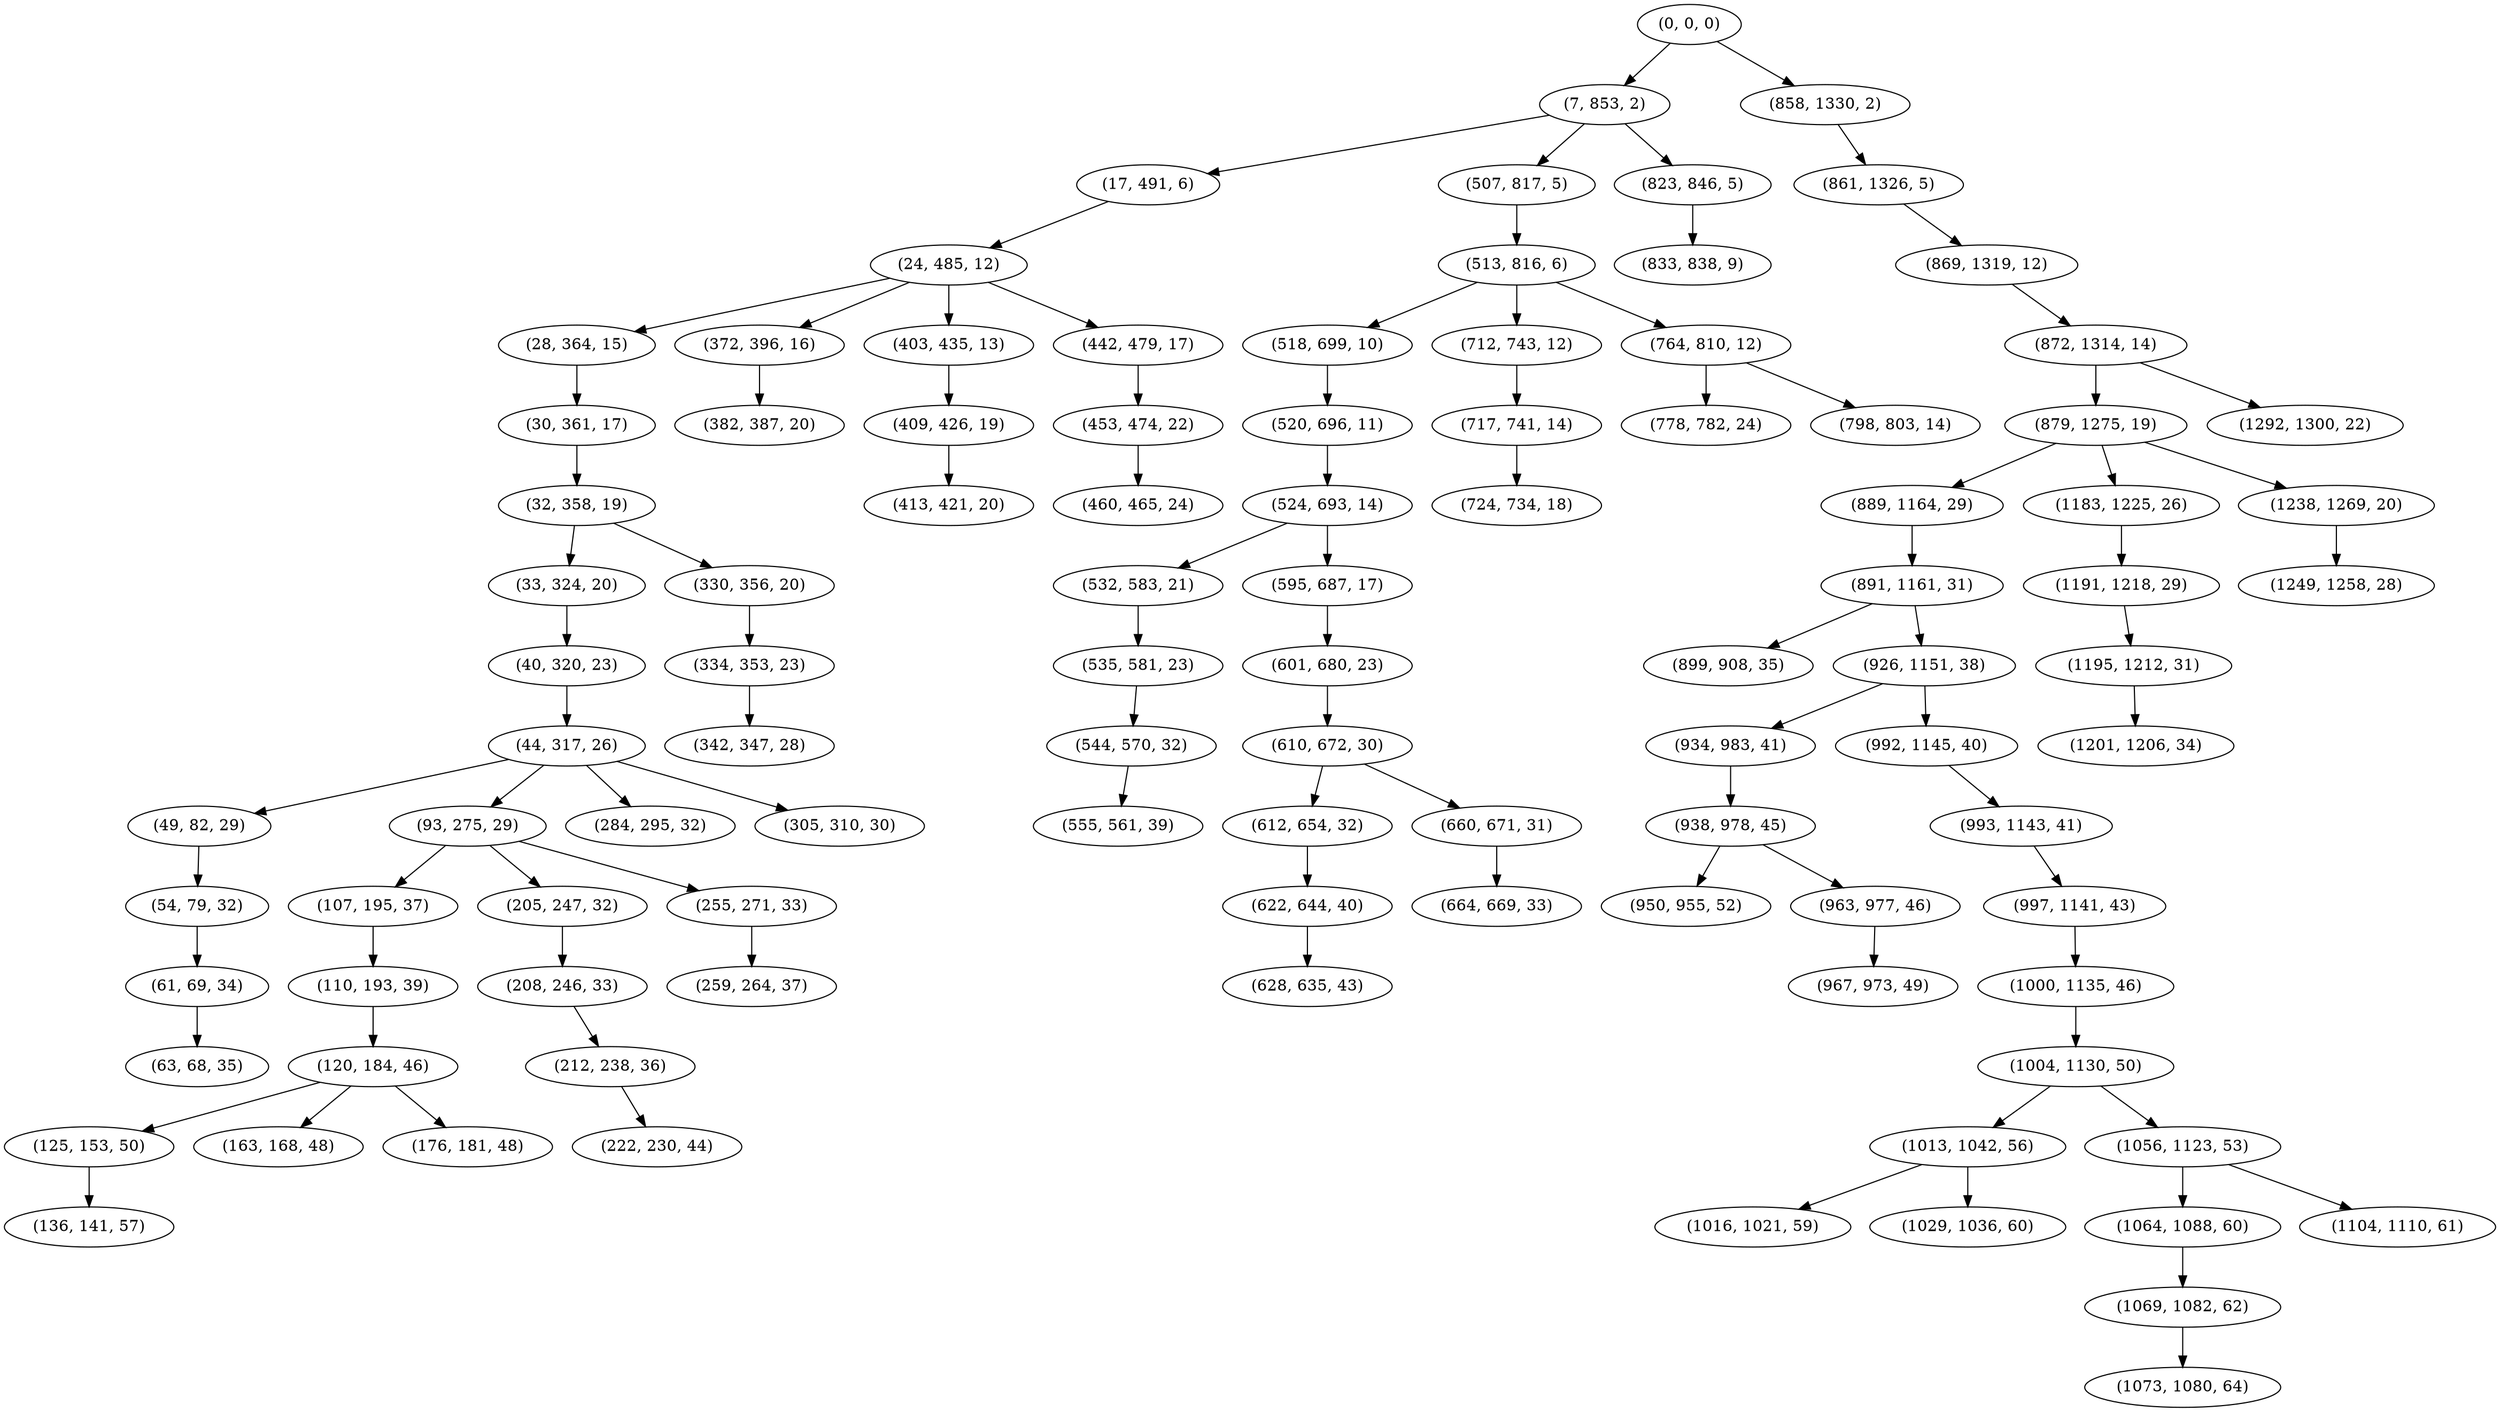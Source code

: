 digraph tree {
    "(0, 0, 0)";
    "(7, 853, 2)";
    "(17, 491, 6)";
    "(24, 485, 12)";
    "(28, 364, 15)";
    "(30, 361, 17)";
    "(32, 358, 19)";
    "(33, 324, 20)";
    "(40, 320, 23)";
    "(44, 317, 26)";
    "(49, 82, 29)";
    "(54, 79, 32)";
    "(61, 69, 34)";
    "(63, 68, 35)";
    "(93, 275, 29)";
    "(107, 195, 37)";
    "(110, 193, 39)";
    "(120, 184, 46)";
    "(125, 153, 50)";
    "(136, 141, 57)";
    "(163, 168, 48)";
    "(176, 181, 48)";
    "(205, 247, 32)";
    "(208, 246, 33)";
    "(212, 238, 36)";
    "(222, 230, 44)";
    "(255, 271, 33)";
    "(259, 264, 37)";
    "(284, 295, 32)";
    "(305, 310, 30)";
    "(330, 356, 20)";
    "(334, 353, 23)";
    "(342, 347, 28)";
    "(372, 396, 16)";
    "(382, 387, 20)";
    "(403, 435, 13)";
    "(409, 426, 19)";
    "(413, 421, 20)";
    "(442, 479, 17)";
    "(453, 474, 22)";
    "(460, 465, 24)";
    "(507, 817, 5)";
    "(513, 816, 6)";
    "(518, 699, 10)";
    "(520, 696, 11)";
    "(524, 693, 14)";
    "(532, 583, 21)";
    "(535, 581, 23)";
    "(544, 570, 32)";
    "(555, 561, 39)";
    "(595, 687, 17)";
    "(601, 680, 23)";
    "(610, 672, 30)";
    "(612, 654, 32)";
    "(622, 644, 40)";
    "(628, 635, 43)";
    "(660, 671, 31)";
    "(664, 669, 33)";
    "(712, 743, 12)";
    "(717, 741, 14)";
    "(724, 734, 18)";
    "(764, 810, 12)";
    "(778, 782, 24)";
    "(798, 803, 14)";
    "(823, 846, 5)";
    "(833, 838, 9)";
    "(858, 1330, 2)";
    "(861, 1326, 5)";
    "(869, 1319, 12)";
    "(872, 1314, 14)";
    "(879, 1275, 19)";
    "(889, 1164, 29)";
    "(891, 1161, 31)";
    "(899, 908, 35)";
    "(926, 1151, 38)";
    "(934, 983, 41)";
    "(938, 978, 45)";
    "(950, 955, 52)";
    "(963, 977, 46)";
    "(967, 973, 49)";
    "(992, 1145, 40)";
    "(993, 1143, 41)";
    "(997, 1141, 43)";
    "(1000, 1135, 46)";
    "(1004, 1130, 50)";
    "(1013, 1042, 56)";
    "(1016, 1021, 59)";
    "(1029, 1036, 60)";
    "(1056, 1123, 53)";
    "(1064, 1088, 60)";
    "(1069, 1082, 62)";
    "(1073, 1080, 64)";
    "(1104, 1110, 61)";
    "(1183, 1225, 26)";
    "(1191, 1218, 29)";
    "(1195, 1212, 31)";
    "(1201, 1206, 34)";
    "(1238, 1269, 20)";
    "(1249, 1258, 28)";
    "(1292, 1300, 22)";
    "(0, 0, 0)" -> "(7, 853, 2)";
    "(0, 0, 0)" -> "(858, 1330, 2)";
    "(7, 853, 2)" -> "(17, 491, 6)";
    "(7, 853, 2)" -> "(507, 817, 5)";
    "(7, 853, 2)" -> "(823, 846, 5)";
    "(17, 491, 6)" -> "(24, 485, 12)";
    "(24, 485, 12)" -> "(28, 364, 15)";
    "(24, 485, 12)" -> "(372, 396, 16)";
    "(24, 485, 12)" -> "(403, 435, 13)";
    "(24, 485, 12)" -> "(442, 479, 17)";
    "(28, 364, 15)" -> "(30, 361, 17)";
    "(30, 361, 17)" -> "(32, 358, 19)";
    "(32, 358, 19)" -> "(33, 324, 20)";
    "(32, 358, 19)" -> "(330, 356, 20)";
    "(33, 324, 20)" -> "(40, 320, 23)";
    "(40, 320, 23)" -> "(44, 317, 26)";
    "(44, 317, 26)" -> "(49, 82, 29)";
    "(44, 317, 26)" -> "(93, 275, 29)";
    "(44, 317, 26)" -> "(284, 295, 32)";
    "(44, 317, 26)" -> "(305, 310, 30)";
    "(49, 82, 29)" -> "(54, 79, 32)";
    "(54, 79, 32)" -> "(61, 69, 34)";
    "(61, 69, 34)" -> "(63, 68, 35)";
    "(93, 275, 29)" -> "(107, 195, 37)";
    "(93, 275, 29)" -> "(205, 247, 32)";
    "(93, 275, 29)" -> "(255, 271, 33)";
    "(107, 195, 37)" -> "(110, 193, 39)";
    "(110, 193, 39)" -> "(120, 184, 46)";
    "(120, 184, 46)" -> "(125, 153, 50)";
    "(120, 184, 46)" -> "(163, 168, 48)";
    "(120, 184, 46)" -> "(176, 181, 48)";
    "(125, 153, 50)" -> "(136, 141, 57)";
    "(205, 247, 32)" -> "(208, 246, 33)";
    "(208, 246, 33)" -> "(212, 238, 36)";
    "(212, 238, 36)" -> "(222, 230, 44)";
    "(255, 271, 33)" -> "(259, 264, 37)";
    "(330, 356, 20)" -> "(334, 353, 23)";
    "(334, 353, 23)" -> "(342, 347, 28)";
    "(372, 396, 16)" -> "(382, 387, 20)";
    "(403, 435, 13)" -> "(409, 426, 19)";
    "(409, 426, 19)" -> "(413, 421, 20)";
    "(442, 479, 17)" -> "(453, 474, 22)";
    "(453, 474, 22)" -> "(460, 465, 24)";
    "(507, 817, 5)" -> "(513, 816, 6)";
    "(513, 816, 6)" -> "(518, 699, 10)";
    "(513, 816, 6)" -> "(712, 743, 12)";
    "(513, 816, 6)" -> "(764, 810, 12)";
    "(518, 699, 10)" -> "(520, 696, 11)";
    "(520, 696, 11)" -> "(524, 693, 14)";
    "(524, 693, 14)" -> "(532, 583, 21)";
    "(524, 693, 14)" -> "(595, 687, 17)";
    "(532, 583, 21)" -> "(535, 581, 23)";
    "(535, 581, 23)" -> "(544, 570, 32)";
    "(544, 570, 32)" -> "(555, 561, 39)";
    "(595, 687, 17)" -> "(601, 680, 23)";
    "(601, 680, 23)" -> "(610, 672, 30)";
    "(610, 672, 30)" -> "(612, 654, 32)";
    "(610, 672, 30)" -> "(660, 671, 31)";
    "(612, 654, 32)" -> "(622, 644, 40)";
    "(622, 644, 40)" -> "(628, 635, 43)";
    "(660, 671, 31)" -> "(664, 669, 33)";
    "(712, 743, 12)" -> "(717, 741, 14)";
    "(717, 741, 14)" -> "(724, 734, 18)";
    "(764, 810, 12)" -> "(778, 782, 24)";
    "(764, 810, 12)" -> "(798, 803, 14)";
    "(823, 846, 5)" -> "(833, 838, 9)";
    "(858, 1330, 2)" -> "(861, 1326, 5)";
    "(861, 1326, 5)" -> "(869, 1319, 12)";
    "(869, 1319, 12)" -> "(872, 1314, 14)";
    "(872, 1314, 14)" -> "(879, 1275, 19)";
    "(872, 1314, 14)" -> "(1292, 1300, 22)";
    "(879, 1275, 19)" -> "(889, 1164, 29)";
    "(879, 1275, 19)" -> "(1183, 1225, 26)";
    "(879, 1275, 19)" -> "(1238, 1269, 20)";
    "(889, 1164, 29)" -> "(891, 1161, 31)";
    "(891, 1161, 31)" -> "(899, 908, 35)";
    "(891, 1161, 31)" -> "(926, 1151, 38)";
    "(926, 1151, 38)" -> "(934, 983, 41)";
    "(926, 1151, 38)" -> "(992, 1145, 40)";
    "(934, 983, 41)" -> "(938, 978, 45)";
    "(938, 978, 45)" -> "(950, 955, 52)";
    "(938, 978, 45)" -> "(963, 977, 46)";
    "(963, 977, 46)" -> "(967, 973, 49)";
    "(992, 1145, 40)" -> "(993, 1143, 41)";
    "(993, 1143, 41)" -> "(997, 1141, 43)";
    "(997, 1141, 43)" -> "(1000, 1135, 46)";
    "(1000, 1135, 46)" -> "(1004, 1130, 50)";
    "(1004, 1130, 50)" -> "(1013, 1042, 56)";
    "(1004, 1130, 50)" -> "(1056, 1123, 53)";
    "(1013, 1042, 56)" -> "(1016, 1021, 59)";
    "(1013, 1042, 56)" -> "(1029, 1036, 60)";
    "(1056, 1123, 53)" -> "(1064, 1088, 60)";
    "(1056, 1123, 53)" -> "(1104, 1110, 61)";
    "(1064, 1088, 60)" -> "(1069, 1082, 62)";
    "(1069, 1082, 62)" -> "(1073, 1080, 64)";
    "(1183, 1225, 26)" -> "(1191, 1218, 29)";
    "(1191, 1218, 29)" -> "(1195, 1212, 31)";
    "(1195, 1212, 31)" -> "(1201, 1206, 34)";
    "(1238, 1269, 20)" -> "(1249, 1258, 28)";
}
